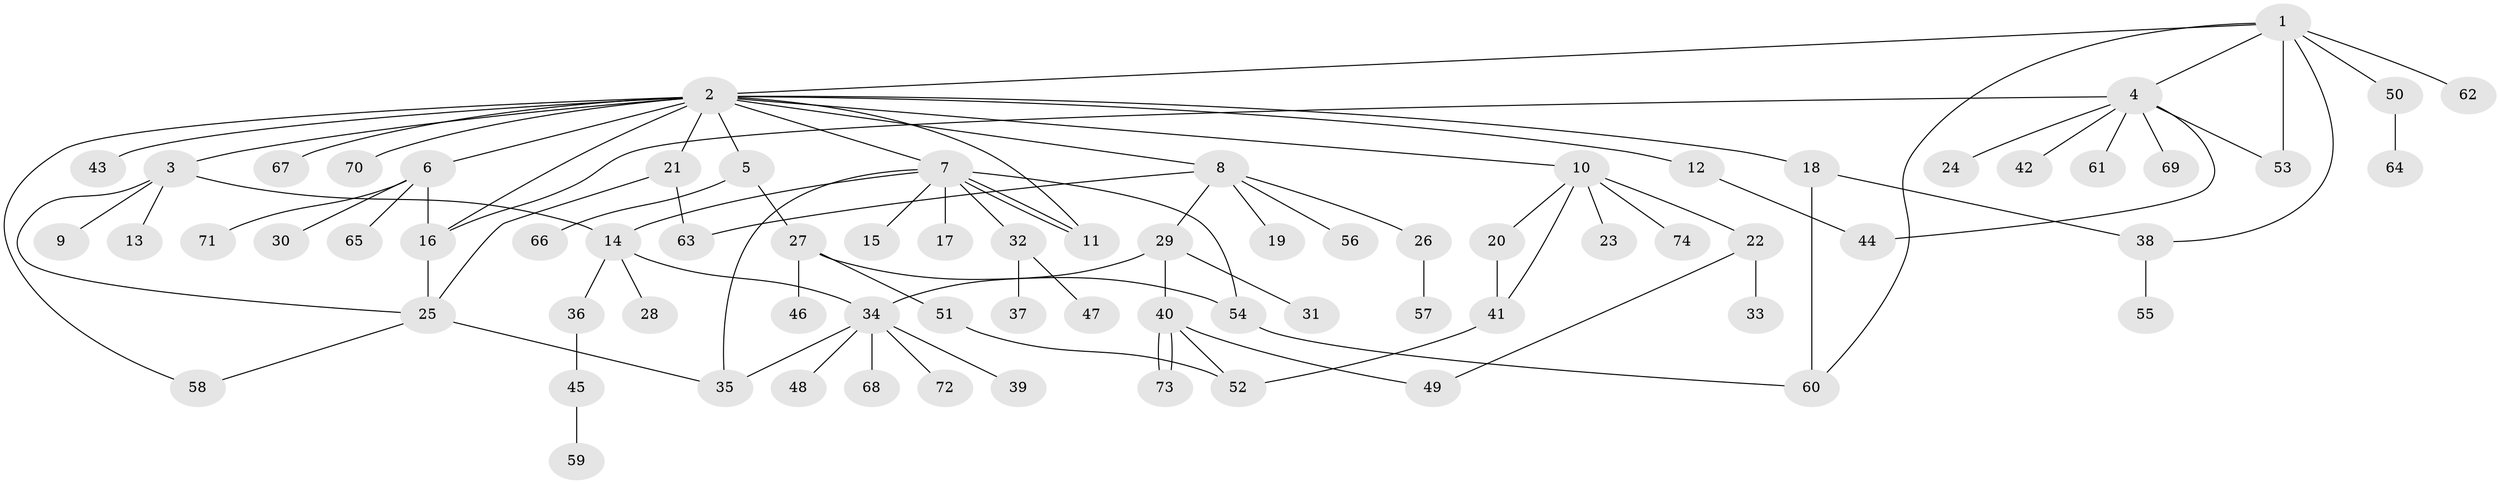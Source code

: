 // coarse degree distribution, {7: 0.037037037037037035, 16: 0.018518518518518517, 8: 0.037037037037037035, 4: 0.05555555555555555, 5: 0.07407407407407407, 1: 0.5, 2: 0.16666666666666666, 3: 0.09259259259259259, 6: 0.018518518518518517}
// Generated by graph-tools (version 1.1) at 2025/51/02/27/25 19:51:58]
// undirected, 74 vertices, 96 edges
graph export_dot {
graph [start="1"]
  node [color=gray90,style=filled];
  1;
  2;
  3;
  4;
  5;
  6;
  7;
  8;
  9;
  10;
  11;
  12;
  13;
  14;
  15;
  16;
  17;
  18;
  19;
  20;
  21;
  22;
  23;
  24;
  25;
  26;
  27;
  28;
  29;
  30;
  31;
  32;
  33;
  34;
  35;
  36;
  37;
  38;
  39;
  40;
  41;
  42;
  43;
  44;
  45;
  46;
  47;
  48;
  49;
  50;
  51;
  52;
  53;
  54;
  55;
  56;
  57;
  58;
  59;
  60;
  61;
  62;
  63;
  64;
  65;
  66;
  67;
  68;
  69;
  70;
  71;
  72;
  73;
  74;
  1 -- 2;
  1 -- 4;
  1 -- 38;
  1 -- 50;
  1 -- 53;
  1 -- 60;
  1 -- 62;
  2 -- 3;
  2 -- 5;
  2 -- 6;
  2 -- 7;
  2 -- 8;
  2 -- 10;
  2 -- 11;
  2 -- 12;
  2 -- 16;
  2 -- 18;
  2 -- 21;
  2 -- 43;
  2 -- 58;
  2 -- 67;
  2 -- 70;
  3 -- 9;
  3 -- 13;
  3 -- 14;
  3 -- 25;
  4 -- 16;
  4 -- 24;
  4 -- 42;
  4 -- 44;
  4 -- 53;
  4 -- 61;
  4 -- 69;
  5 -- 27;
  5 -- 66;
  6 -- 16;
  6 -- 30;
  6 -- 65;
  6 -- 71;
  7 -- 11;
  7 -- 11;
  7 -- 14;
  7 -- 15;
  7 -- 17;
  7 -- 32;
  7 -- 35;
  7 -- 54;
  8 -- 19;
  8 -- 26;
  8 -- 29;
  8 -- 56;
  8 -- 63;
  10 -- 20;
  10 -- 22;
  10 -- 23;
  10 -- 41;
  10 -- 74;
  12 -- 44;
  14 -- 28;
  14 -- 34;
  14 -- 36;
  16 -- 25;
  18 -- 38;
  18 -- 60;
  20 -- 41;
  21 -- 25;
  21 -- 63;
  22 -- 33;
  22 -- 49;
  25 -- 35;
  25 -- 58;
  26 -- 57;
  27 -- 46;
  27 -- 51;
  27 -- 54;
  29 -- 31;
  29 -- 34;
  29 -- 40;
  32 -- 37;
  32 -- 47;
  34 -- 35;
  34 -- 39;
  34 -- 48;
  34 -- 68;
  34 -- 72;
  36 -- 45;
  38 -- 55;
  40 -- 49;
  40 -- 52;
  40 -- 73;
  40 -- 73;
  41 -- 52;
  45 -- 59;
  50 -- 64;
  51 -- 52;
  54 -- 60;
}

